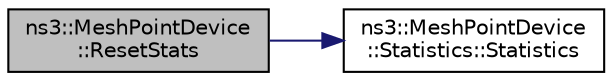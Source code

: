 digraph "ns3::MeshPointDevice::ResetStats"
{
  edge [fontname="Helvetica",fontsize="10",labelfontname="Helvetica",labelfontsize="10"];
  node [fontname="Helvetica",fontsize="10",shape=record];
  rankdir="LR";
  Node1 [label="ns3::MeshPointDevice\l::ResetStats",height=0.2,width=0.4,color="black", fillcolor="grey75", style="filled", fontcolor="black"];
  Node1 -> Node2 [color="midnightblue",fontsize="10",style="solid"];
  Node2 [label="ns3::MeshPointDevice\l::Statistics::Statistics",height=0.2,width=0.4,color="black", fillcolor="white", style="filled",URL="$de/de9/structns3_1_1MeshPointDevice_1_1Statistics.html#a4abbd34c10dbb395e06b5e5739b084f7",tooltip="constructor "];
}

